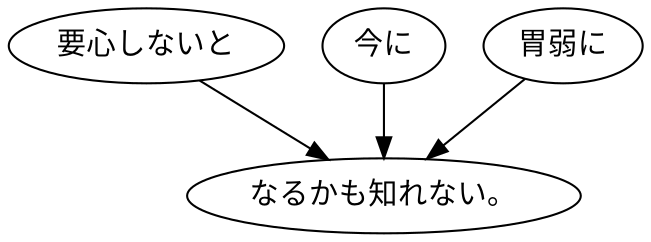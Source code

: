 digraph graph267 {
	node0 [label="要心しないと"];
	node1 [label="今に"];
	node2 [label="胃弱に"];
	node3 [label="なるかも知れない。"];
	node0 -> node3;
	node1 -> node3;
	node2 -> node3;
}
